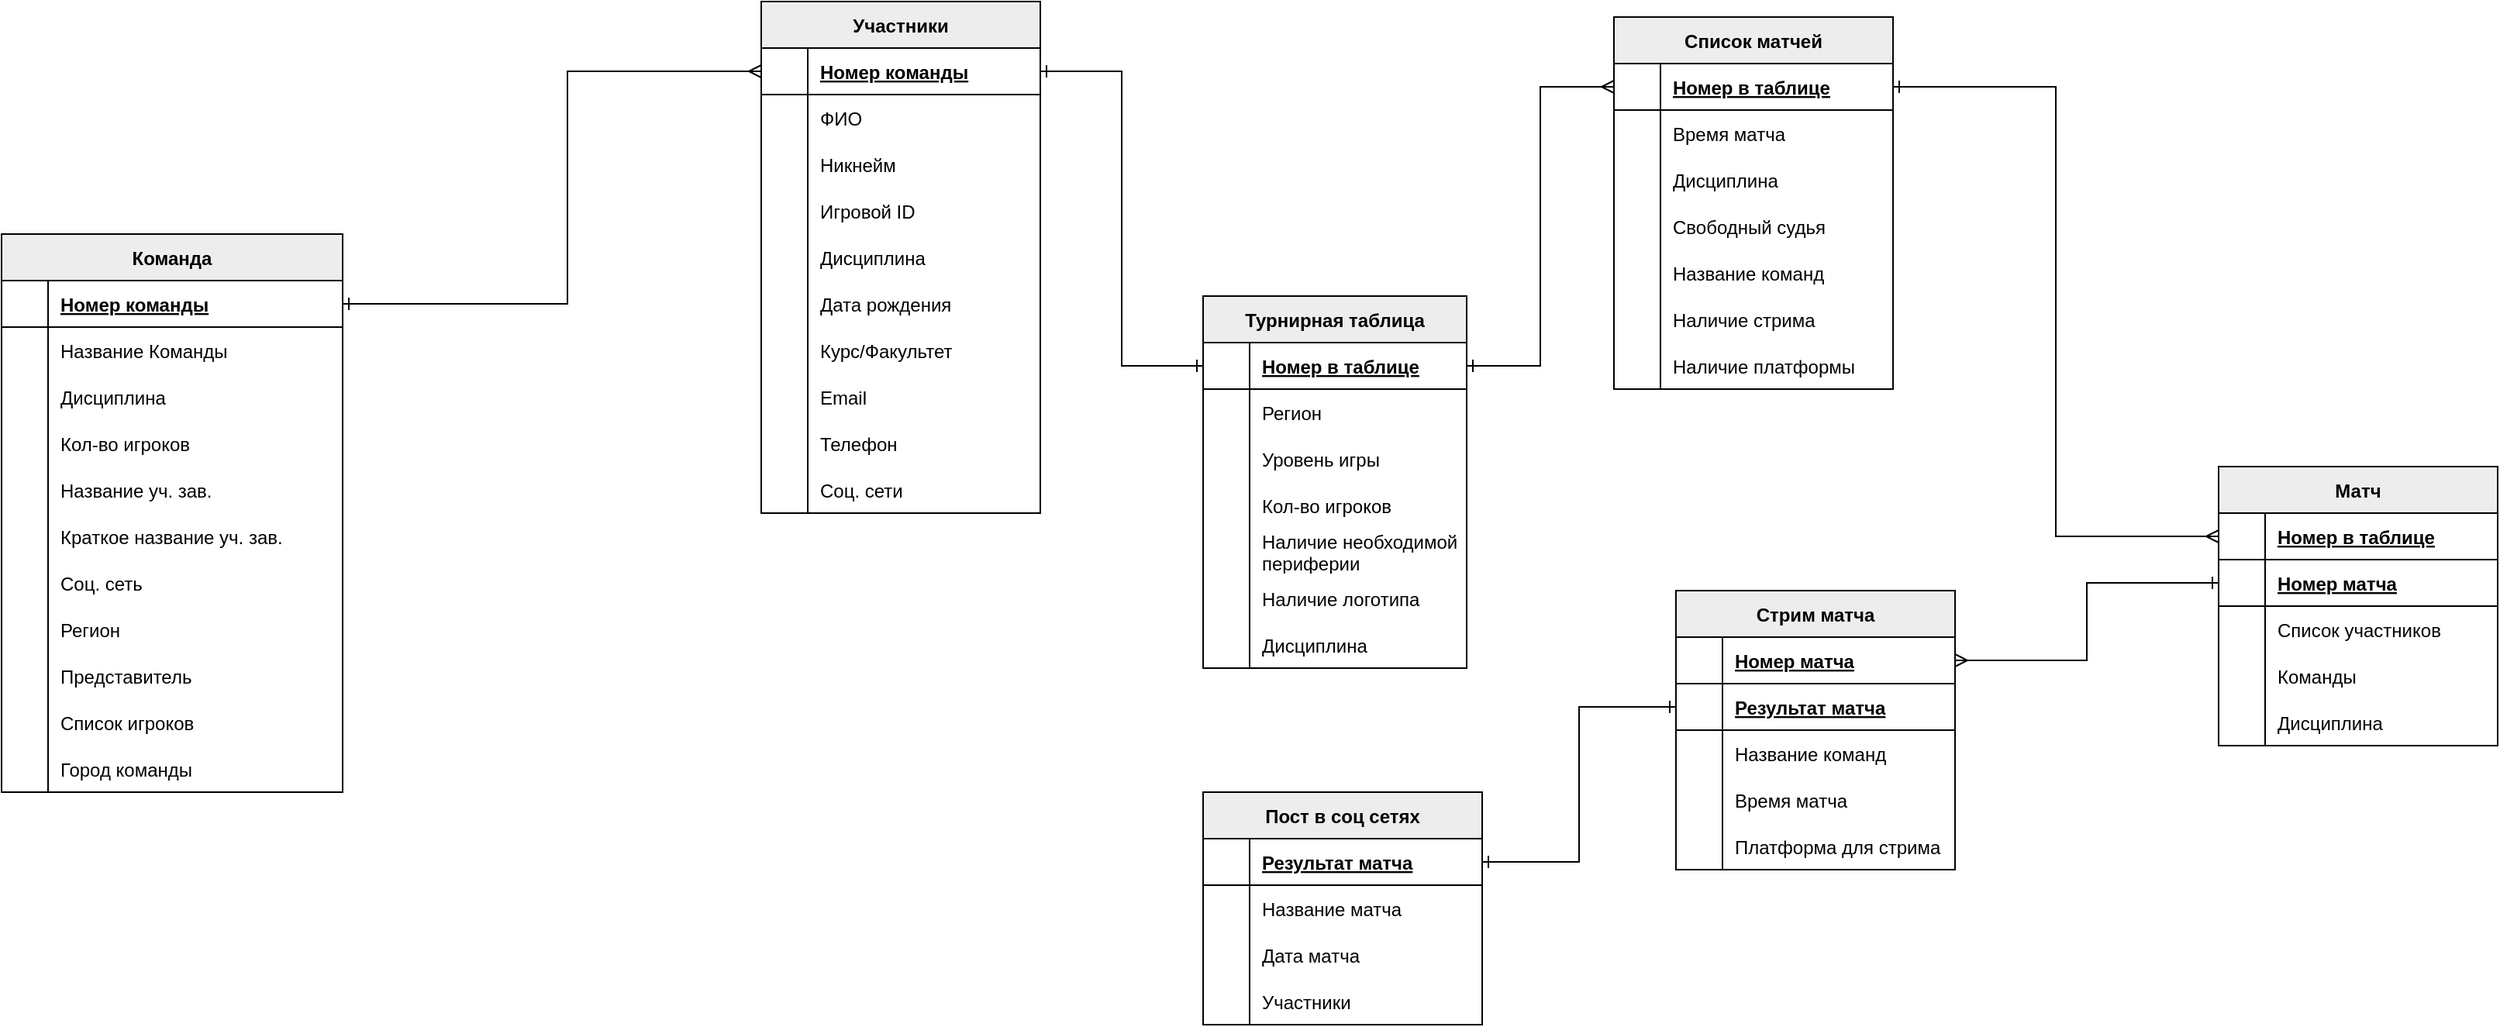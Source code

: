 <mxfile version="20.7.4" type="device"><diagram id="f075H_gRZnlntmpn7L67" name="Страница 1"><mxGraphModel dx="326" dy="1084" grid="1" gridSize="10" guides="1" tooltips="1" connect="1" arrows="1" fold="1" page="1" pageScale="1" pageWidth="827" pageHeight="1169" math="0" shadow="0"><root><mxCell id="0"/><mxCell id="1" parent="0"/><mxCell id="wCWzoz1WUleNwUO3CIzI-14" value="Участники" style="shape=table;startSize=30;container=1;collapsible=1;childLayout=tableLayout;fixedRows=1;rowLines=0;fontStyle=1;align=center;resizeLast=1;strokeColor=default;fillColor=#EDEDED;" parent="1" vertex="1"><mxGeometry x="2440" y="1130" width="180" height="330" as="geometry"/></mxCell><mxCell id="wCWzoz1WUleNwUO3CIzI-15" value="" style="shape=tableRow;horizontal=0;startSize=0;swimlaneHead=0;swimlaneBody=0;fillColor=none;collapsible=0;dropTarget=0;points=[[0,0.5],[1,0.5]];portConstraint=eastwest;top=0;left=0;right=0;bottom=1;strokeColor=default;" parent="wCWzoz1WUleNwUO3CIzI-14" vertex="1"><mxGeometry y="30" width="180" height="30" as="geometry"/></mxCell><mxCell id="wCWzoz1WUleNwUO3CIzI-16" value="" style="shape=partialRectangle;connectable=0;fillColor=none;top=0;left=0;bottom=0;right=0;fontStyle=1;overflow=hidden;strokeColor=default;" parent="wCWzoz1WUleNwUO3CIzI-15" vertex="1"><mxGeometry width="30" height="30" as="geometry"><mxRectangle width="30" height="30" as="alternateBounds"/></mxGeometry></mxCell><mxCell id="wCWzoz1WUleNwUO3CIzI-17" value="Номер команды" style="shape=partialRectangle;connectable=0;fillColor=none;top=0;left=0;bottom=0;right=0;align=left;spacingLeft=6;fontStyle=5;overflow=hidden;strokeColor=default;" parent="wCWzoz1WUleNwUO3CIzI-15" vertex="1"><mxGeometry x="30" width="150" height="30" as="geometry"><mxRectangle width="150" height="30" as="alternateBounds"/></mxGeometry></mxCell><mxCell id="wCWzoz1WUleNwUO3CIzI-18" value="" style="shape=tableRow;horizontal=0;startSize=0;swimlaneHead=0;swimlaneBody=0;fillColor=none;collapsible=0;dropTarget=0;points=[[0,0.5],[1,0.5]];portConstraint=eastwest;top=0;left=0;right=0;bottom=0;strokeColor=default;" parent="wCWzoz1WUleNwUO3CIzI-14" vertex="1"><mxGeometry y="60" width="180" height="30" as="geometry"/></mxCell><mxCell id="wCWzoz1WUleNwUO3CIzI-19" value="" style="shape=partialRectangle;connectable=0;fillColor=none;top=0;left=0;bottom=0;right=0;editable=1;overflow=hidden;strokeColor=default;" parent="wCWzoz1WUleNwUO3CIzI-18" vertex="1"><mxGeometry width="30" height="30" as="geometry"><mxRectangle width="30" height="30" as="alternateBounds"/></mxGeometry></mxCell><mxCell id="wCWzoz1WUleNwUO3CIzI-20" value="ФИО" style="shape=partialRectangle;connectable=0;fillColor=none;top=0;left=0;bottom=0;right=0;align=left;spacingLeft=6;overflow=hidden;strokeColor=default;" parent="wCWzoz1WUleNwUO3CIzI-18" vertex="1"><mxGeometry x="30" width="150" height="30" as="geometry"><mxRectangle width="150" height="30" as="alternateBounds"/></mxGeometry></mxCell><mxCell id="wCWzoz1WUleNwUO3CIzI-24" value="" style="shape=tableRow;horizontal=0;startSize=0;swimlaneHead=0;swimlaneBody=0;fillColor=none;collapsible=0;dropTarget=0;points=[[0,0.5],[1,0.5]];portConstraint=eastwest;top=0;left=0;right=0;bottom=0;strokeColor=default;" parent="wCWzoz1WUleNwUO3CIzI-14" vertex="1"><mxGeometry y="90" width="180" height="30" as="geometry"/></mxCell><mxCell id="wCWzoz1WUleNwUO3CIzI-25" value="" style="shape=partialRectangle;connectable=0;fillColor=none;top=0;left=0;bottom=0;right=0;editable=1;overflow=hidden;strokeColor=default;" parent="wCWzoz1WUleNwUO3CIzI-24" vertex="1"><mxGeometry width="30" height="30" as="geometry"><mxRectangle width="30" height="30" as="alternateBounds"/></mxGeometry></mxCell><mxCell id="wCWzoz1WUleNwUO3CIzI-26" value="Никнейм" style="shape=partialRectangle;connectable=0;fillColor=none;top=0;left=0;bottom=0;right=0;align=left;spacingLeft=6;overflow=hidden;strokeColor=default;" parent="wCWzoz1WUleNwUO3CIzI-24" vertex="1"><mxGeometry x="30" width="150" height="30" as="geometry"><mxRectangle width="150" height="30" as="alternateBounds"/></mxGeometry></mxCell><mxCell id="wCWzoz1WUleNwUO3CIzI-30" value="" style="shape=tableRow;horizontal=0;startSize=0;swimlaneHead=0;swimlaneBody=0;fillColor=none;collapsible=0;dropTarget=0;points=[[0,0.5],[1,0.5]];portConstraint=eastwest;top=0;left=0;right=0;bottom=0;strokeColor=default;" parent="wCWzoz1WUleNwUO3CIzI-14" vertex="1"><mxGeometry y="120" width="180" height="30" as="geometry"/></mxCell><mxCell id="wCWzoz1WUleNwUO3CIzI-31" value="" style="shape=partialRectangle;connectable=0;fillColor=none;top=0;left=0;bottom=0;right=0;editable=1;overflow=hidden;strokeColor=default;" parent="wCWzoz1WUleNwUO3CIzI-30" vertex="1"><mxGeometry width="30" height="30" as="geometry"><mxRectangle width="30" height="30" as="alternateBounds"/></mxGeometry></mxCell><mxCell id="wCWzoz1WUleNwUO3CIzI-32" value="Игровой ID" style="shape=partialRectangle;connectable=0;fillColor=none;top=0;left=0;bottom=0;right=0;align=left;spacingLeft=6;overflow=hidden;strokeColor=default;" parent="wCWzoz1WUleNwUO3CIzI-30" vertex="1"><mxGeometry x="30" width="150" height="30" as="geometry"><mxRectangle width="150" height="30" as="alternateBounds"/></mxGeometry></mxCell><mxCell id="wCWzoz1WUleNwUO3CIzI-21" value="" style="shape=tableRow;horizontal=0;startSize=0;swimlaneHead=0;swimlaneBody=0;fillColor=none;collapsible=0;dropTarget=0;points=[[0,0.5],[1,0.5]];portConstraint=eastwest;top=0;left=0;right=0;bottom=0;strokeColor=default;" parent="wCWzoz1WUleNwUO3CIzI-14" vertex="1"><mxGeometry y="150" width="180" height="30" as="geometry"/></mxCell><mxCell id="wCWzoz1WUleNwUO3CIzI-22" value="" style="shape=partialRectangle;connectable=0;fillColor=none;top=0;left=0;bottom=0;right=0;editable=1;overflow=hidden;strokeColor=default;" parent="wCWzoz1WUleNwUO3CIzI-21" vertex="1"><mxGeometry width="30" height="30" as="geometry"><mxRectangle width="30" height="30" as="alternateBounds"/></mxGeometry></mxCell><mxCell id="wCWzoz1WUleNwUO3CIzI-23" value="Дисциплина" style="shape=partialRectangle;connectable=0;fillColor=none;top=0;left=0;bottom=0;right=0;align=left;spacingLeft=6;overflow=hidden;strokeColor=default;" parent="wCWzoz1WUleNwUO3CIzI-21" vertex="1"><mxGeometry x="30" width="150" height="30" as="geometry"><mxRectangle width="150" height="30" as="alternateBounds"/></mxGeometry></mxCell><mxCell id="wCWzoz1WUleNwUO3CIzI-284" value="" style="shape=tableRow;horizontal=0;startSize=0;swimlaneHead=0;swimlaneBody=0;fillColor=none;collapsible=0;dropTarget=0;points=[[0,0.5],[1,0.5]];portConstraint=eastwest;top=0;left=0;right=0;bottom=0;strokeColor=default;" parent="wCWzoz1WUleNwUO3CIzI-14" vertex="1"><mxGeometry y="180" width="180" height="30" as="geometry"/></mxCell><mxCell id="wCWzoz1WUleNwUO3CIzI-285" value="" style="shape=partialRectangle;connectable=0;fillColor=none;top=0;left=0;bottom=0;right=0;editable=1;overflow=hidden;strokeColor=default;" parent="wCWzoz1WUleNwUO3CIzI-284" vertex="1"><mxGeometry width="30" height="30" as="geometry"><mxRectangle width="30" height="30" as="alternateBounds"/></mxGeometry></mxCell><mxCell id="wCWzoz1WUleNwUO3CIzI-286" value="Дата рождения" style="shape=partialRectangle;connectable=0;fillColor=none;top=0;left=0;bottom=0;right=0;align=left;spacingLeft=6;overflow=hidden;strokeColor=default;" parent="wCWzoz1WUleNwUO3CIzI-284" vertex="1"><mxGeometry x="30" width="150" height="30" as="geometry"><mxRectangle width="150" height="30" as="alternateBounds"/></mxGeometry></mxCell><mxCell id="wCWzoz1WUleNwUO3CIzI-287" value="" style="shape=tableRow;horizontal=0;startSize=0;swimlaneHead=0;swimlaneBody=0;fillColor=none;collapsible=0;dropTarget=0;points=[[0,0.5],[1,0.5]];portConstraint=eastwest;top=0;left=0;right=0;bottom=0;strokeColor=default;" parent="wCWzoz1WUleNwUO3CIzI-14" vertex="1"><mxGeometry y="210" width="180" height="30" as="geometry"/></mxCell><mxCell id="wCWzoz1WUleNwUO3CIzI-288" value="" style="shape=partialRectangle;connectable=0;fillColor=none;top=0;left=0;bottom=0;right=0;editable=1;overflow=hidden;strokeColor=default;" parent="wCWzoz1WUleNwUO3CIzI-287" vertex="1"><mxGeometry width="30" height="30" as="geometry"><mxRectangle width="30" height="30" as="alternateBounds"/></mxGeometry></mxCell><mxCell id="wCWzoz1WUleNwUO3CIzI-289" value="Курс/Факультет" style="shape=partialRectangle;connectable=0;fillColor=none;top=0;left=0;bottom=0;right=0;align=left;spacingLeft=6;overflow=hidden;strokeColor=default;" parent="wCWzoz1WUleNwUO3CIzI-287" vertex="1"><mxGeometry x="30" width="150" height="30" as="geometry"><mxRectangle width="150" height="30" as="alternateBounds"/></mxGeometry></mxCell><mxCell id="wCWzoz1WUleNwUO3CIzI-290" value="" style="shape=tableRow;horizontal=0;startSize=0;swimlaneHead=0;swimlaneBody=0;fillColor=none;collapsible=0;dropTarget=0;points=[[0,0.5],[1,0.5]];portConstraint=eastwest;top=0;left=0;right=0;bottom=0;strokeColor=default;" parent="wCWzoz1WUleNwUO3CIzI-14" vertex="1"><mxGeometry y="240" width="180" height="30" as="geometry"/></mxCell><mxCell id="wCWzoz1WUleNwUO3CIzI-291" value="" style="shape=partialRectangle;connectable=0;fillColor=none;top=0;left=0;bottom=0;right=0;editable=1;overflow=hidden;strokeColor=default;" parent="wCWzoz1WUleNwUO3CIzI-290" vertex="1"><mxGeometry width="30" height="30" as="geometry"><mxRectangle width="30" height="30" as="alternateBounds"/></mxGeometry></mxCell><mxCell id="wCWzoz1WUleNwUO3CIzI-292" value="Email" style="shape=partialRectangle;connectable=0;fillColor=none;top=0;left=0;bottom=0;right=0;align=left;spacingLeft=6;overflow=hidden;strokeColor=default;" parent="wCWzoz1WUleNwUO3CIzI-290" vertex="1"><mxGeometry x="30" width="150" height="30" as="geometry"><mxRectangle width="150" height="30" as="alternateBounds"/></mxGeometry></mxCell><mxCell id="wCWzoz1WUleNwUO3CIzI-296" value="" style="shape=tableRow;horizontal=0;startSize=0;swimlaneHead=0;swimlaneBody=0;fillColor=none;collapsible=0;dropTarget=0;points=[[0,0.5],[1,0.5]];portConstraint=eastwest;top=0;left=0;right=0;bottom=0;strokeColor=default;" parent="wCWzoz1WUleNwUO3CIzI-14" vertex="1"><mxGeometry y="270" width="180" height="30" as="geometry"/></mxCell><mxCell id="wCWzoz1WUleNwUO3CIzI-297" value="" style="shape=partialRectangle;connectable=0;fillColor=none;top=0;left=0;bottom=0;right=0;editable=1;overflow=hidden;strokeColor=default;" parent="wCWzoz1WUleNwUO3CIzI-296" vertex="1"><mxGeometry width="30" height="30" as="geometry"><mxRectangle width="30" height="30" as="alternateBounds"/></mxGeometry></mxCell><mxCell id="wCWzoz1WUleNwUO3CIzI-298" value="Телефон" style="shape=partialRectangle;connectable=0;fillColor=none;top=0;left=0;bottom=0;right=0;align=left;spacingLeft=6;overflow=hidden;strokeColor=default;" parent="wCWzoz1WUleNwUO3CIzI-296" vertex="1"><mxGeometry x="30" width="150" height="30" as="geometry"><mxRectangle width="150" height="30" as="alternateBounds"/></mxGeometry></mxCell><mxCell id="wCWzoz1WUleNwUO3CIzI-299" value="" style="shape=tableRow;horizontal=0;startSize=0;swimlaneHead=0;swimlaneBody=0;fillColor=none;collapsible=0;dropTarget=0;points=[[0,0.5],[1,0.5]];portConstraint=eastwest;top=0;left=0;right=0;bottom=0;strokeColor=default;" parent="wCWzoz1WUleNwUO3CIzI-14" vertex="1"><mxGeometry y="300" width="180" height="30" as="geometry"/></mxCell><mxCell id="wCWzoz1WUleNwUO3CIzI-300" value="" style="shape=partialRectangle;connectable=0;fillColor=none;top=0;left=0;bottom=0;right=0;editable=1;overflow=hidden;strokeColor=default;" parent="wCWzoz1WUleNwUO3CIzI-299" vertex="1"><mxGeometry width="30" height="30" as="geometry"><mxRectangle width="30" height="30" as="alternateBounds"/></mxGeometry></mxCell><mxCell id="wCWzoz1WUleNwUO3CIzI-301" value="Соц. сети" style="shape=partialRectangle;connectable=0;fillColor=none;top=0;left=0;bottom=0;right=0;align=left;spacingLeft=6;overflow=hidden;strokeColor=default;" parent="wCWzoz1WUleNwUO3CIzI-299" vertex="1"><mxGeometry x="30" width="150" height="30" as="geometry"><mxRectangle width="150" height="30" as="alternateBounds"/></mxGeometry></mxCell><mxCell id="wCWzoz1WUleNwUO3CIzI-39" value="Список матчей" style="shape=table;startSize=30;container=1;collapsible=1;childLayout=tableLayout;fixedRows=1;rowLines=0;fontStyle=1;align=center;resizeLast=1;strokeColor=default;fillColor=#EDEDED;" parent="1" vertex="1"><mxGeometry x="2990" y="1140" width="180" height="240" as="geometry"/></mxCell><mxCell id="wCWzoz1WUleNwUO3CIzI-40" value="" style="shape=tableRow;horizontal=0;startSize=0;swimlaneHead=0;swimlaneBody=0;fillColor=none;collapsible=0;dropTarget=0;points=[[0,0.5],[1,0.5]];portConstraint=eastwest;top=0;left=0;right=0;bottom=1;strokeColor=default;" parent="wCWzoz1WUleNwUO3CIzI-39" vertex="1"><mxGeometry y="30" width="180" height="30" as="geometry"/></mxCell><mxCell id="wCWzoz1WUleNwUO3CIzI-41" value="" style="shape=partialRectangle;connectable=0;fillColor=none;top=0;left=0;bottom=0;right=0;fontStyle=1;overflow=hidden;strokeColor=default;" parent="wCWzoz1WUleNwUO3CIzI-40" vertex="1"><mxGeometry width="30" height="30" as="geometry"><mxRectangle width="30" height="30" as="alternateBounds"/></mxGeometry></mxCell><mxCell id="wCWzoz1WUleNwUO3CIzI-42" value="Номер в таблице" style="shape=partialRectangle;connectable=0;fillColor=none;top=0;left=0;bottom=0;right=0;align=left;spacingLeft=6;fontStyle=5;overflow=hidden;strokeColor=default;" parent="wCWzoz1WUleNwUO3CIzI-40" vertex="1"><mxGeometry x="30" width="150" height="30" as="geometry"><mxRectangle width="150" height="30" as="alternateBounds"/></mxGeometry></mxCell><mxCell id="wCWzoz1WUleNwUO3CIzI-43" style="shape=tableRow;horizontal=0;startSize=0;swimlaneHead=0;swimlaneBody=0;fillColor=none;collapsible=0;dropTarget=0;points=[[0,0.5],[1,0.5]];portConstraint=eastwest;top=0;left=0;right=0;bottom=0;strokeColor=default;" parent="wCWzoz1WUleNwUO3CIzI-39" vertex="1"><mxGeometry y="60" width="180" height="30" as="geometry"/></mxCell><mxCell id="wCWzoz1WUleNwUO3CIzI-44" style="shape=partialRectangle;connectable=0;fillColor=none;top=0;left=0;bottom=0;right=0;editable=1;overflow=hidden;strokeColor=default;" parent="wCWzoz1WUleNwUO3CIzI-43" vertex="1"><mxGeometry width="30" height="30" as="geometry"><mxRectangle width="30" height="30" as="alternateBounds"/></mxGeometry></mxCell><mxCell id="wCWzoz1WUleNwUO3CIzI-45" value="Время матча" style="shape=partialRectangle;connectable=0;fillColor=none;top=0;left=0;bottom=0;right=0;align=left;spacingLeft=6;overflow=hidden;strokeColor=default;" parent="wCWzoz1WUleNwUO3CIzI-43" vertex="1"><mxGeometry x="30" width="150" height="30" as="geometry"><mxRectangle width="150" height="30" as="alternateBounds"/></mxGeometry></mxCell><mxCell id="wCWzoz1WUleNwUO3CIzI-46" value="" style="shape=tableRow;horizontal=0;startSize=0;swimlaneHead=0;swimlaneBody=0;fillColor=none;collapsible=0;dropTarget=0;points=[[0,0.5],[1,0.5]];portConstraint=eastwest;top=0;left=0;right=0;bottom=0;strokeColor=default;" parent="wCWzoz1WUleNwUO3CIzI-39" vertex="1"><mxGeometry y="90" width="180" height="30" as="geometry"/></mxCell><mxCell id="wCWzoz1WUleNwUO3CIzI-47" value="" style="shape=partialRectangle;connectable=0;fillColor=none;top=0;left=0;bottom=0;right=0;editable=1;overflow=hidden;strokeColor=default;" parent="wCWzoz1WUleNwUO3CIzI-46" vertex="1"><mxGeometry width="30" height="30" as="geometry"><mxRectangle width="30" height="30" as="alternateBounds"/></mxGeometry></mxCell><mxCell id="wCWzoz1WUleNwUO3CIzI-48" value="Дисциплина" style="shape=partialRectangle;connectable=0;fillColor=none;top=0;left=0;bottom=0;right=0;align=left;spacingLeft=6;overflow=hidden;strokeColor=default;" parent="wCWzoz1WUleNwUO3CIzI-46" vertex="1"><mxGeometry x="30" width="150" height="30" as="geometry"><mxRectangle width="150" height="30" as="alternateBounds"/></mxGeometry></mxCell><mxCell id="wCWzoz1WUleNwUO3CIzI-49" value="" style="shape=tableRow;horizontal=0;startSize=0;swimlaneHead=0;swimlaneBody=0;fillColor=none;collapsible=0;dropTarget=0;points=[[0,0.5],[1,0.5]];portConstraint=eastwest;top=0;left=0;right=0;bottom=0;strokeColor=default;" parent="wCWzoz1WUleNwUO3CIzI-39" vertex="1"><mxGeometry y="120" width="180" height="30" as="geometry"/></mxCell><mxCell id="wCWzoz1WUleNwUO3CIzI-50" value="" style="shape=partialRectangle;connectable=0;fillColor=none;top=0;left=0;bottom=0;right=0;editable=1;overflow=hidden;strokeColor=default;" parent="wCWzoz1WUleNwUO3CIzI-49" vertex="1"><mxGeometry width="30" height="30" as="geometry"><mxRectangle width="30" height="30" as="alternateBounds"/></mxGeometry></mxCell><mxCell id="wCWzoz1WUleNwUO3CIzI-51" value="Свободный судья" style="shape=partialRectangle;connectable=0;fillColor=none;top=0;left=0;bottom=0;right=0;align=left;spacingLeft=6;overflow=hidden;strokeColor=default;" parent="wCWzoz1WUleNwUO3CIzI-49" vertex="1"><mxGeometry x="30" width="150" height="30" as="geometry"><mxRectangle width="150" height="30" as="alternateBounds"/></mxGeometry></mxCell><mxCell id="wCWzoz1WUleNwUO3CIzI-52" value="" style="shape=tableRow;horizontal=0;startSize=0;swimlaneHead=0;swimlaneBody=0;fillColor=none;collapsible=0;dropTarget=0;points=[[0,0.5],[1,0.5]];portConstraint=eastwest;top=0;left=0;right=0;bottom=0;strokeColor=default;" parent="wCWzoz1WUleNwUO3CIzI-39" vertex="1"><mxGeometry y="150" width="180" height="30" as="geometry"/></mxCell><mxCell id="wCWzoz1WUleNwUO3CIzI-53" value="" style="shape=partialRectangle;connectable=0;fillColor=none;top=0;left=0;bottom=0;right=0;editable=1;overflow=hidden;strokeColor=default;" parent="wCWzoz1WUleNwUO3CIzI-52" vertex="1"><mxGeometry width="30" height="30" as="geometry"><mxRectangle width="30" height="30" as="alternateBounds"/></mxGeometry></mxCell><mxCell id="wCWzoz1WUleNwUO3CIzI-54" value="Название команд" style="shape=partialRectangle;connectable=0;fillColor=none;top=0;left=0;bottom=0;right=0;align=left;spacingLeft=6;overflow=hidden;strokeColor=default;" parent="wCWzoz1WUleNwUO3CIzI-52" vertex="1"><mxGeometry x="30" width="150" height="30" as="geometry"><mxRectangle width="150" height="30" as="alternateBounds"/></mxGeometry></mxCell><mxCell id="wCWzoz1WUleNwUO3CIzI-55" value="" style="shape=tableRow;horizontal=0;startSize=0;swimlaneHead=0;swimlaneBody=0;fillColor=none;collapsible=0;dropTarget=0;points=[[0,0.5],[1,0.5]];portConstraint=eastwest;top=0;left=0;right=0;bottom=0;strokeColor=default;" parent="wCWzoz1WUleNwUO3CIzI-39" vertex="1"><mxGeometry y="180" width="180" height="30" as="geometry"/></mxCell><mxCell id="wCWzoz1WUleNwUO3CIzI-56" value="" style="shape=partialRectangle;connectable=0;fillColor=none;top=0;left=0;bottom=0;right=0;editable=1;overflow=hidden;strokeColor=default;" parent="wCWzoz1WUleNwUO3CIzI-55" vertex="1"><mxGeometry width="30" height="30" as="geometry"><mxRectangle width="30" height="30" as="alternateBounds"/></mxGeometry></mxCell><mxCell id="wCWzoz1WUleNwUO3CIzI-57" value="Наличие стрима" style="shape=partialRectangle;connectable=0;fillColor=none;top=0;left=0;bottom=0;right=0;align=left;spacingLeft=6;overflow=hidden;strokeColor=default;" parent="wCWzoz1WUleNwUO3CIzI-55" vertex="1"><mxGeometry x="30" width="150" height="30" as="geometry"><mxRectangle width="150" height="30" as="alternateBounds"/></mxGeometry></mxCell><mxCell id="wCWzoz1WUleNwUO3CIzI-58" value="" style="shape=tableRow;horizontal=0;startSize=0;swimlaneHead=0;swimlaneBody=0;fillColor=none;collapsible=0;dropTarget=0;points=[[0,0.5],[1,0.5]];portConstraint=eastwest;top=0;left=0;right=0;bottom=0;strokeColor=default;" parent="wCWzoz1WUleNwUO3CIzI-39" vertex="1"><mxGeometry y="210" width="180" height="30" as="geometry"/></mxCell><mxCell id="wCWzoz1WUleNwUO3CIzI-59" value="" style="shape=partialRectangle;connectable=0;fillColor=none;top=0;left=0;bottom=0;right=0;editable=1;overflow=hidden;strokeColor=default;" parent="wCWzoz1WUleNwUO3CIzI-58" vertex="1"><mxGeometry width="30" height="30" as="geometry"><mxRectangle width="30" height="30" as="alternateBounds"/></mxGeometry></mxCell><mxCell id="wCWzoz1WUleNwUO3CIzI-60" value="Наличие платформы" style="shape=partialRectangle;connectable=0;fillColor=none;top=0;left=0;bottom=0;right=0;align=left;spacingLeft=6;overflow=hidden;strokeColor=default;" parent="wCWzoz1WUleNwUO3CIzI-58" vertex="1"><mxGeometry x="30" width="150" height="30" as="geometry"><mxRectangle width="150" height="30" as="alternateBounds"/></mxGeometry></mxCell><mxCell id="wCWzoz1WUleNwUO3CIzI-61" value="Пост в соц сетях" style="shape=table;startSize=30;container=1;collapsible=1;childLayout=tableLayout;fixedRows=1;rowLines=0;fontStyle=1;align=center;resizeLast=1;strokeColor=default;fillColor=#EDEDED;" parent="1" vertex="1"><mxGeometry x="2725" y="1640" width="180" height="150" as="geometry"/></mxCell><mxCell id="wCWzoz1WUleNwUO3CIzI-62" value="" style="shape=tableRow;horizontal=0;startSize=0;swimlaneHead=0;swimlaneBody=0;fillColor=none;collapsible=0;dropTarget=0;points=[[0,0.5],[1,0.5]];portConstraint=eastwest;top=0;left=0;right=0;bottom=1;strokeColor=default;" parent="wCWzoz1WUleNwUO3CIzI-61" vertex="1"><mxGeometry y="30" width="180" height="30" as="geometry"/></mxCell><mxCell id="wCWzoz1WUleNwUO3CIzI-63" value="" style="shape=partialRectangle;connectable=0;fillColor=none;top=0;left=0;bottom=0;right=0;fontStyle=1;overflow=hidden;strokeColor=default;" parent="wCWzoz1WUleNwUO3CIzI-62" vertex="1"><mxGeometry width="30" height="30" as="geometry"><mxRectangle width="30" height="30" as="alternateBounds"/></mxGeometry></mxCell><mxCell id="wCWzoz1WUleNwUO3CIzI-64" value="Результат матча" style="shape=partialRectangle;connectable=0;fillColor=none;top=0;left=0;bottom=0;right=0;align=left;spacingLeft=6;fontStyle=5;overflow=hidden;strokeColor=default;" parent="wCWzoz1WUleNwUO3CIzI-62" vertex="1"><mxGeometry x="30" width="150" height="30" as="geometry"><mxRectangle width="150" height="30" as="alternateBounds"/></mxGeometry></mxCell><mxCell id="wCWzoz1WUleNwUO3CIzI-65" value="" style="shape=tableRow;horizontal=0;startSize=0;swimlaneHead=0;swimlaneBody=0;fillColor=none;collapsible=0;dropTarget=0;points=[[0,0.5],[1,0.5]];portConstraint=eastwest;top=0;left=0;right=0;bottom=0;strokeColor=default;" parent="wCWzoz1WUleNwUO3CIzI-61" vertex="1"><mxGeometry y="60" width="180" height="30" as="geometry"/></mxCell><mxCell id="wCWzoz1WUleNwUO3CIzI-66" value="" style="shape=partialRectangle;connectable=0;fillColor=none;top=0;left=0;bottom=0;right=0;editable=1;overflow=hidden;strokeColor=default;" parent="wCWzoz1WUleNwUO3CIzI-65" vertex="1"><mxGeometry width="30" height="30" as="geometry"><mxRectangle width="30" height="30" as="alternateBounds"/></mxGeometry></mxCell><mxCell id="wCWzoz1WUleNwUO3CIzI-67" value="Название матча" style="shape=partialRectangle;connectable=0;fillColor=none;top=0;left=0;bottom=0;right=0;align=left;spacingLeft=6;overflow=hidden;strokeColor=default;" parent="wCWzoz1WUleNwUO3CIzI-65" vertex="1"><mxGeometry x="30" width="150" height="30" as="geometry"><mxRectangle width="150" height="30" as="alternateBounds"/></mxGeometry></mxCell><mxCell id="wCWzoz1WUleNwUO3CIzI-68" value="" style="shape=tableRow;horizontal=0;startSize=0;swimlaneHead=0;swimlaneBody=0;fillColor=none;collapsible=0;dropTarget=0;points=[[0,0.5],[1,0.5]];portConstraint=eastwest;top=0;left=0;right=0;bottom=0;strokeColor=default;" parent="wCWzoz1WUleNwUO3CIzI-61" vertex="1"><mxGeometry y="90" width="180" height="30" as="geometry"/></mxCell><mxCell id="wCWzoz1WUleNwUO3CIzI-69" value="" style="shape=partialRectangle;connectable=0;fillColor=none;top=0;left=0;bottom=0;right=0;editable=1;overflow=hidden;strokeColor=default;" parent="wCWzoz1WUleNwUO3CIzI-68" vertex="1"><mxGeometry width="30" height="30" as="geometry"><mxRectangle width="30" height="30" as="alternateBounds"/></mxGeometry></mxCell><mxCell id="wCWzoz1WUleNwUO3CIzI-70" value="Дата матча" style="shape=partialRectangle;connectable=0;fillColor=none;top=0;left=0;bottom=0;right=0;align=left;spacingLeft=6;overflow=hidden;strokeColor=default;" parent="wCWzoz1WUleNwUO3CIzI-68" vertex="1"><mxGeometry x="30" width="150" height="30" as="geometry"><mxRectangle width="150" height="30" as="alternateBounds"/></mxGeometry></mxCell><mxCell id="wCWzoz1WUleNwUO3CIzI-71" value="" style="shape=tableRow;horizontal=0;startSize=0;swimlaneHead=0;swimlaneBody=0;fillColor=none;collapsible=0;dropTarget=0;points=[[0,0.5],[1,0.5]];portConstraint=eastwest;top=0;left=0;right=0;bottom=0;strokeColor=default;" parent="wCWzoz1WUleNwUO3CIzI-61" vertex="1"><mxGeometry y="120" width="180" height="30" as="geometry"/></mxCell><mxCell id="wCWzoz1WUleNwUO3CIzI-72" value="" style="shape=partialRectangle;connectable=0;fillColor=none;top=0;left=0;bottom=0;right=0;editable=1;overflow=hidden;strokeColor=default;" parent="wCWzoz1WUleNwUO3CIzI-71" vertex="1"><mxGeometry width="30" height="30" as="geometry"><mxRectangle width="30" height="30" as="alternateBounds"/></mxGeometry></mxCell><mxCell id="wCWzoz1WUleNwUO3CIzI-73" value="Участники" style="shape=partialRectangle;connectable=0;fillColor=none;top=0;left=0;bottom=0;right=0;align=left;spacingLeft=6;overflow=hidden;strokeColor=default;" parent="wCWzoz1WUleNwUO3CIzI-71" vertex="1"><mxGeometry x="30" width="150" height="30" as="geometry"><mxRectangle width="150" height="30" as="alternateBounds"/></mxGeometry></mxCell><mxCell id="wCWzoz1WUleNwUO3CIzI-74" value="Турнирная таблица" style="shape=table;startSize=30;container=1;collapsible=1;childLayout=tableLayout;fixedRows=1;rowLines=0;fontStyle=1;align=center;resizeLast=1;strokeColor=default;fillColor=#EDEDED;" parent="1" vertex="1"><mxGeometry x="2725" y="1320" width="170" height="240" as="geometry"/></mxCell><mxCell id="wCWzoz1WUleNwUO3CIzI-75" value="" style="shape=tableRow;horizontal=0;startSize=0;swimlaneHead=0;swimlaneBody=0;fillColor=none;collapsible=0;dropTarget=0;points=[[0,0.5],[1,0.5]];portConstraint=eastwest;top=0;left=0;right=0;bottom=1;strokeColor=default;" parent="wCWzoz1WUleNwUO3CIzI-74" vertex="1"><mxGeometry y="30" width="170" height="30" as="geometry"/></mxCell><mxCell id="wCWzoz1WUleNwUO3CIzI-76" value="" style="shape=partialRectangle;connectable=0;fillColor=none;top=0;left=0;bottom=0;right=0;fontStyle=1;overflow=hidden;strokeColor=default;" parent="wCWzoz1WUleNwUO3CIzI-75" vertex="1"><mxGeometry width="30" height="30" as="geometry"><mxRectangle width="30" height="30" as="alternateBounds"/></mxGeometry></mxCell><mxCell id="wCWzoz1WUleNwUO3CIzI-77" value="Номер в таблице" style="shape=partialRectangle;connectable=0;fillColor=none;top=0;left=0;bottom=0;right=0;align=left;spacingLeft=6;fontStyle=5;overflow=hidden;strokeColor=default;" parent="wCWzoz1WUleNwUO3CIzI-75" vertex="1"><mxGeometry x="30" width="140" height="30" as="geometry"><mxRectangle width="140" height="30" as="alternateBounds"/></mxGeometry></mxCell><mxCell id="wCWzoz1WUleNwUO3CIzI-78" style="shape=tableRow;horizontal=0;startSize=0;swimlaneHead=0;swimlaneBody=0;fillColor=none;collapsible=0;dropTarget=0;points=[[0,0.5],[1,0.5]];portConstraint=eastwest;top=0;left=0;right=0;bottom=0;strokeColor=default;" parent="wCWzoz1WUleNwUO3CIzI-74" vertex="1"><mxGeometry y="60" width="170" height="30" as="geometry"/></mxCell><mxCell id="wCWzoz1WUleNwUO3CIzI-79" style="shape=partialRectangle;connectable=0;fillColor=none;top=0;left=0;bottom=0;right=0;editable=1;overflow=hidden;strokeColor=default;" parent="wCWzoz1WUleNwUO3CIzI-78" vertex="1"><mxGeometry width="30" height="30" as="geometry"><mxRectangle width="30" height="30" as="alternateBounds"/></mxGeometry></mxCell><mxCell id="wCWzoz1WUleNwUO3CIzI-80" value="Регион" style="shape=partialRectangle;connectable=0;fillColor=none;top=0;left=0;bottom=0;right=0;align=left;spacingLeft=6;overflow=hidden;strokeColor=default;" parent="wCWzoz1WUleNwUO3CIzI-78" vertex="1"><mxGeometry x="30" width="140" height="30" as="geometry"><mxRectangle width="140" height="30" as="alternateBounds"/></mxGeometry></mxCell><mxCell id="wCWzoz1WUleNwUO3CIzI-81" value="" style="shape=tableRow;horizontal=0;startSize=0;swimlaneHead=0;swimlaneBody=0;fillColor=none;collapsible=0;dropTarget=0;points=[[0,0.5],[1,0.5]];portConstraint=eastwest;top=0;left=0;right=0;bottom=0;strokeColor=default;" parent="wCWzoz1WUleNwUO3CIzI-74" vertex="1"><mxGeometry y="90" width="170" height="30" as="geometry"/></mxCell><mxCell id="wCWzoz1WUleNwUO3CIzI-82" value="" style="shape=partialRectangle;connectable=0;fillColor=none;top=0;left=0;bottom=0;right=0;editable=1;overflow=hidden;strokeColor=default;" parent="wCWzoz1WUleNwUO3CIzI-81" vertex="1"><mxGeometry width="30" height="30" as="geometry"><mxRectangle width="30" height="30" as="alternateBounds"/></mxGeometry></mxCell><mxCell id="wCWzoz1WUleNwUO3CIzI-83" value="Уровень игры" style="shape=partialRectangle;connectable=0;fillColor=none;top=0;left=0;bottom=0;right=0;align=left;spacingLeft=6;overflow=hidden;strokeColor=default;" parent="wCWzoz1WUleNwUO3CIzI-81" vertex="1"><mxGeometry x="30" width="140" height="30" as="geometry"><mxRectangle width="140" height="30" as="alternateBounds"/></mxGeometry></mxCell><mxCell id="wCWzoz1WUleNwUO3CIzI-84" value="" style="shape=tableRow;horizontal=0;startSize=0;swimlaneHead=0;swimlaneBody=0;fillColor=none;collapsible=0;dropTarget=0;points=[[0,0.5],[1,0.5]];portConstraint=eastwest;top=0;left=0;right=0;bottom=0;strokeColor=default;" parent="wCWzoz1WUleNwUO3CIzI-74" vertex="1"><mxGeometry y="120" width="170" height="30" as="geometry"/></mxCell><mxCell id="wCWzoz1WUleNwUO3CIzI-85" value="" style="shape=partialRectangle;connectable=0;fillColor=none;top=0;left=0;bottom=0;right=0;editable=1;overflow=hidden;strokeColor=default;" parent="wCWzoz1WUleNwUO3CIzI-84" vertex="1"><mxGeometry width="30" height="30" as="geometry"><mxRectangle width="30" height="30" as="alternateBounds"/></mxGeometry></mxCell><mxCell id="wCWzoz1WUleNwUO3CIzI-86" value="Кол-во игроков" style="shape=partialRectangle;connectable=0;fillColor=none;top=0;left=0;bottom=0;right=0;align=left;spacingLeft=6;overflow=hidden;strokeColor=default;" parent="wCWzoz1WUleNwUO3CIzI-84" vertex="1"><mxGeometry x="30" width="140" height="30" as="geometry"><mxRectangle width="140" height="30" as="alternateBounds"/></mxGeometry></mxCell><mxCell id="wCWzoz1WUleNwUO3CIzI-87" value="" style="shape=tableRow;horizontal=0;startSize=0;swimlaneHead=0;swimlaneBody=0;fillColor=none;collapsible=0;dropTarget=0;points=[[0,0.5],[1,0.5]];portConstraint=eastwest;top=0;left=0;right=0;bottom=0;strokeColor=default;" parent="wCWzoz1WUleNwUO3CIzI-74" vertex="1"><mxGeometry y="150" width="170" height="30" as="geometry"/></mxCell><mxCell id="wCWzoz1WUleNwUO3CIzI-88" value="" style="shape=partialRectangle;connectable=0;fillColor=none;top=0;left=0;bottom=0;right=0;editable=1;overflow=hidden;strokeColor=default;" parent="wCWzoz1WUleNwUO3CIzI-87" vertex="1"><mxGeometry width="30" height="30" as="geometry"><mxRectangle width="30" height="30" as="alternateBounds"/></mxGeometry></mxCell><mxCell id="wCWzoz1WUleNwUO3CIzI-89" value="Наличие необходимой &#10;периферии" style="shape=partialRectangle;connectable=0;fillColor=none;top=0;left=0;bottom=0;right=0;align=left;spacingLeft=6;overflow=hidden;strokeColor=default;" parent="wCWzoz1WUleNwUO3CIzI-87" vertex="1"><mxGeometry x="30" width="140" height="30" as="geometry"><mxRectangle width="140" height="30" as="alternateBounds"/></mxGeometry></mxCell><mxCell id="wCWzoz1WUleNwUO3CIzI-90" value="" style="shape=tableRow;horizontal=0;startSize=0;swimlaneHead=0;swimlaneBody=0;fillColor=none;collapsible=0;dropTarget=0;points=[[0,0.5],[1,0.5]];portConstraint=eastwest;top=0;left=0;right=0;bottom=0;strokeColor=default;" parent="wCWzoz1WUleNwUO3CIzI-74" vertex="1"><mxGeometry y="180" width="170" height="30" as="geometry"/></mxCell><mxCell id="wCWzoz1WUleNwUO3CIzI-91" value="" style="shape=partialRectangle;connectable=0;fillColor=none;top=0;left=0;bottom=0;right=0;editable=1;overflow=hidden;strokeColor=default;" parent="wCWzoz1WUleNwUO3CIzI-90" vertex="1"><mxGeometry width="30" height="30" as="geometry"><mxRectangle width="30" height="30" as="alternateBounds"/></mxGeometry></mxCell><mxCell id="wCWzoz1WUleNwUO3CIzI-92" value="Наличие логотипа" style="shape=partialRectangle;connectable=0;fillColor=none;top=0;left=0;bottom=0;right=0;align=left;spacingLeft=6;overflow=hidden;strokeColor=default;" parent="wCWzoz1WUleNwUO3CIzI-90" vertex="1"><mxGeometry x="30" width="140" height="30" as="geometry"><mxRectangle width="140" height="30" as="alternateBounds"/></mxGeometry></mxCell><mxCell id="wCWzoz1WUleNwUO3CIzI-315" value="" style="shape=tableRow;horizontal=0;startSize=0;swimlaneHead=0;swimlaneBody=0;fillColor=none;collapsible=0;dropTarget=0;points=[[0,0.5],[1,0.5]];portConstraint=eastwest;top=0;left=0;right=0;bottom=0;strokeColor=default;" parent="wCWzoz1WUleNwUO3CIzI-74" vertex="1"><mxGeometry y="210" width="170" height="30" as="geometry"/></mxCell><mxCell id="wCWzoz1WUleNwUO3CIzI-316" value="" style="shape=partialRectangle;connectable=0;fillColor=none;top=0;left=0;bottom=0;right=0;editable=1;overflow=hidden;strokeColor=default;" parent="wCWzoz1WUleNwUO3CIzI-315" vertex="1"><mxGeometry width="30" height="30" as="geometry"><mxRectangle width="30" height="30" as="alternateBounds"/></mxGeometry></mxCell><mxCell id="wCWzoz1WUleNwUO3CIzI-317" value="Дисциплина" style="shape=partialRectangle;connectable=0;fillColor=none;top=0;left=0;bottom=0;right=0;align=left;spacingLeft=6;overflow=hidden;strokeColor=default;" parent="wCWzoz1WUleNwUO3CIzI-315" vertex="1"><mxGeometry x="30" width="140" height="30" as="geometry"><mxRectangle width="140" height="30" as="alternateBounds"/></mxGeometry></mxCell><mxCell id="wCWzoz1WUleNwUO3CIzI-93" value="Стрим матча" style="shape=table;startSize=30;container=1;collapsible=1;childLayout=tableLayout;fixedRows=1;rowLines=0;fontStyle=1;align=center;resizeLast=1;strokeColor=default;fillColor=#EDEDED;" parent="1" vertex="1"><mxGeometry x="3030" y="1510" width="180" height="180" as="geometry"/></mxCell><mxCell id="wCWzoz1WUleNwUO3CIzI-325" value="" style="shape=tableRow;horizontal=0;startSize=0;swimlaneHead=0;swimlaneBody=0;fillColor=none;collapsible=0;dropTarget=0;points=[[0,0.5],[1,0.5]];portConstraint=eastwest;top=0;left=0;right=0;bottom=1;strokeColor=default;" parent="wCWzoz1WUleNwUO3CIzI-93" vertex="1"><mxGeometry y="30" width="180" height="30" as="geometry"/></mxCell><mxCell id="wCWzoz1WUleNwUO3CIzI-326" value="" style="shape=partialRectangle;connectable=0;fillColor=none;top=0;left=0;bottom=0;right=0;fontStyle=1;overflow=hidden;strokeColor=default;" parent="wCWzoz1WUleNwUO3CIzI-325" vertex="1"><mxGeometry width="30" height="30" as="geometry"><mxRectangle width="30" height="30" as="alternateBounds"/></mxGeometry></mxCell><mxCell id="wCWzoz1WUleNwUO3CIzI-327" value="Номер матча" style="shape=partialRectangle;connectable=0;fillColor=none;top=0;left=0;bottom=0;right=0;align=left;spacingLeft=6;fontStyle=5;overflow=hidden;strokeColor=default;" parent="wCWzoz1WUleNwUO3CIzI-325" vertex="1"><mxGeometry x="30" width="150" height="30" as="geometry"><mxRectangle width="150" height="30" as="alternateBounds"/></mxGeometry></mxCell><mxCell id="wCWzoz1WUleNwUO3CIzI-94" value="" style="shape=tableRow;horizontal=0;startSize=0;swimlaneHead=0;swimlaneBody=0;fillColor=none;collapsible=0;dropTarget=0;points=[[0,0.5],[1,0.5]];portConstraint=eastwest;top=0;left=0;right=0;bottom=1;strokeColor=default;" parent="wCWzoz1WUleNwUO3CIzI-93" vertex="1"><mxGeometry y="60" width="180" height="30" as="geometry"/></mxCell><mxCell id="wCWzoz1WUleNwUO3CIzI-95" value="" style="shape=partialRectangle;connectable=0;fillColor=none;top=0;left=0;bottom=0;right=0;fontStyle=1;overflow=hidden;strokeColor=default;" parent="wCWzoz1WUleNwUO3CIzI-94" vertex="1"><mxGeometry width="30" height="30" as="geometry"><mxRectangle width="30" height="30" as="alternateBounds"/></mxGeometry></mxCell><mxCell id="wCWzoz1WUleNwUO3CIzI-96" value="Результат матча" style="shape=partialRectangle;connectable=0;fillColor=none;top=0;left=0;bottom=0;right=0;align=left;spacingLeft=6;fontStyle=5;overflow=hidden;strokeColor=default;" parent="wCWzoz1WUleNwUO3CIzI-94" vertex="1"><mxGeometry x="30" width="150" height="30" as="geometry"><mxRectangle width="150" height="30" as="alternateBounds"/></mxGeometry></mxCell><mxCell id="wCWzoz1WUleNwUO3CIzI-97" value="" style="shape=tableRow;horizontal=0;startSize=0;swimlaneHead=0;swimlaneBody=0;fillColor=none;collapsible=0;dropTarget=0;points=[[0,0.5],[1,0.5]];portConstraint=eastwest;top=0;left=0;right=0;bottom=0;strokeColor=default;" parent="wCWzoz1WUleNwUO3CIzI-93" vertex="1"><mxGeometry y="90" width="180" height="30" as="geometry"/></mxCell><mxCell id="wCWzoz1WUleNwUO3CIzI-98" value="" style="shape=partialRectangle;connectable=0;fillColor=none;top=0;left=0;bottom=0;right=0;editable=1;overflow=hidden;strokeColor=default;" parent="wCWzoz1WUleNwUO3CIzI-97" vertex="1"><mxGeometry width="30" height="30" as="geometry"><mxRectangle width="30" height="30" as="alternateBounds"/></mxGeometry></mxCell><mxCell id="wCWzoz1WUleNwUO3CIzI-99" value="Название команд" style="shape=partialRectangle;connectable=0;fillColor=none;top=0;left=0;bottom=0;right=0;align=left;spacingLeft=6;overflow=hidden;strokeColor=default;" parent="wCWzoz1WUleNwUO3CIzI-97" vertex="1"><mxGeometry x="30" width="150" height="30" as="geometry"><mxRectangle width="150" height="30" as="alternateBounds"/></mxGeometry></mxCell><mxCell id="wCWzoz1WUleNwUO3CIzI-100" value="" style="shape=tableRow;horizontal=0;startSize=0;swimlaneHead=0;swimlaneBody=0;fillColor=none;collapsible=0;dropTarget=0;points=[[0,0.5],[1,0.5]];portConstraint=eastwest;top=0;left=0;right=0;bottom=0;strokeColor=default;" parent="wCWzoz1WUleNwUO3CIzI-93" vertex="1"><mxGeometry y="120" width="180" height="30" as="geometry"/></mxCell><mxCell id="wCWzoz1WUleNwUO3CIzI-101" value="" style="shape=partialRectangle;connectable=0;fillColor=none;top=0;left=0;bottom=0;right=0;editable=1;overflow=hidden;strokeColor=default;" parent="wCWzoz1WUleNwUO3CIzI-100" vertex="1"><mxGeometry width="30" height="30" as="geometry"><mxRectangle width="30" height="30" as="alternateBounds"/></mxGeometry></mxCell><mxCell id="wCWzoz1WUleNwUO3CIzI-102" value="Время матча" style="shape=partialRectangle;connectable=0;fillColor=none;top=0;left=0;bottom=0;right=0;align=left;spacingLeft=6;overflow=hidden;strokeColor=default;" parent="wCWzoz1WUleNwUO3CIzI-100" vertex="1"><mxGeometry x="30" width="150" height="30" as="geometry"><mxRectangle width="150" height="30" as="alternateBounds"/></mxGeometry></mxCell><mxCell id="wCWzoz1WUleNwUO3CIzI-103" value="" style="shape=tableRow;horizontal=0;startSize=0;swimlaneHead=0;swimlaneBody=0;fillColor=none;collapsible=0;dropTarget=0;points=[[0,0.5],[1,0.5]];portConstraint=eastwest;top=0;left=0;right=0;bottom=0;strokeColor=default;" parent="wCWzoz1WUleNwUO3CIzI-93" vertex="1"><mxGeometry y="150" width="180" height="30" as="geometry"/></mxCell><mxCell id="wCWzoz1WUleNwUO3CIzI-104" value="" style="shape=partialRectangle;connectable=0;fillColor=none;top=0;left=0;bottom=0;right=0;editable=1;overflow=hidden;strokeColor=default;" parent="wCWzoz1WUleNwUO3CIzI-103" vertex="1"><mxGeometry width="30" height="30" as="geometry"><mxRectangle width="30" height="30" as="alternateBounds"/></mxGeometry></mxCell><mxCell id="wCWzoz1WUleNwUO3CIzI-105" value="Платформа для стрима" style="shape=partialRectangle;connectable=0;fillColor=none;top=0;left=0;bottom=0;right=0;align=left;spacingLeft=6;overflow=hidden;strokeColor=default;" parent="wCWzoz1WUleNwUO3CIzI-103" vertex="1"><mxGeometry x="30" width="150" height="30" as="geometry"><mxRectangle width="150" height="30" as="alternateBounds"/></mxGeometry></mxCell><mxCell id="wCWzoz1WUleNwUO3CIzI-106" value="Матч" style="shape=table;startSize=30;container=1;collapsible=1;childLayout=tableLayout;fixedRows=1;rowLines=0;fontStyle=1;align=center;resizeLast=1;strokeColor=default;fillColor=#EDEDED;" parent="1" vertex="1"><mxGeometry x="3380" y="1430" width="180" height="180" as="geometry"><mxRectangle x="3350" y="1400" width="140" height="30" as="alternateBounds"/></mxGeometry></mxCell><mxCell id="wCWzoz1WUleNwUO3CIzI-107" value="" style="shape=tableRow;horizontal=0;startSize=0;swimlaneHead=0;swimlaneBody=0;fillColor=none;collapsible=0;dropTarget=0;points=[[0,0.5],[1,0.5]];portConstraint=eastwest;top=0;left=0;right=0;bottom=1;strokeColor=default;" parent="wCWzoz1WUleNwUO3CIzI-106" vertex="1"><mxGeometry y="30" width="180" height="30" as="geometry"/></mxCell><mxCell id="wCWzoz1WUleNwUO3CIzI-108" value="" style="shape=partialRectangle;connectable=0;fillColor=none;top=0;left=0;bottom=0;right=0;fontStyle=1;overflow=hidden;strokeColor=default;" parent="wCWzoz1WUleNwUO3CIzI-107" vertex="1"><mxGeometry width="30" height="30" as="geometry"><mxRectangle width="30" height="30" as="alternateBounds"/></mxGeometry></mxCell><mxCell id="wCWzoz1WUleNwUO3CIzI-109" value="Номер в таблице" style="shape=partialRectangle;connectable=0;fillColor=none;top=0;left=0;bottom=0;right=0;align=left;spacingLeft=6;fontStyle=5;overflow=hidden;strokeColor=default;" parent="wCWzoz1WUleNwUO3CIzI-107" vertex="1"><mxGeometry x="30" width="150" height="30" as="geometry"><mxRectangle width="150" height="30" as="alternateBounds"/></mxGeometry></mxCell><mxCell id="wCWzoz1WUleNwUO3CIzI-328" value="" style="shape=tableRow;horizontal=0;startSize=0;swimlaneHead=0;swimlaneBody=0;fillColor=none;collapsible=0;dropTarget=0;points=[[0,0.5],[1,0.5]];portConstraint=eastwest;top=0;left=0;right=0;bottom=1;strokeColor=default;" parent="wCWzoz1WUleNwUO3CIzI-106" vertex="1"><mxGeometry y="60" width="180" height="30" as="geometry"/></mxCell><mxCell id="wCWzoz1WUleNwUO3CIzI-329" value="" style="shape=partialRectangle;connectable=0;fillColor=none;top=0;left=0;bottom=0;right=0;fontStyle=1;overflow=hidden;strokeColor=default;" parent="wCWzoz1WUleNwUO3CIzI-328" vertex="1"><mxGeometry width="30" height="30" as="geometry"><mxRectangle width="30" height="30" as="alternateBounds"/></mxGeometry></mxCell><mxCell id="wCWzoz1WUleNwUO3CIzI-330" value="Номер матча" style="shape=partialRectangle;connectable=0;fillColor=none;top=0;left=0;bottom=0;right=0;align=left;spacingLeft=6;fontStyle=5;overflow=hidden;strokeColor=default;" parent="wCWzoz1WUleNwUO3CIzI-328" vertex="1"><mxGeometry x="30" width="150" height="30" as="geometry"><mxRectangle width="150" height="30" as="alternateBounds"/></mxGeometry></mxCell><mxCell id="wCWzoz1WUleNwUO3CIzI-113" value="" style="shape=tableRow;horizontal=0;startSize=0;swimlaneHead=0;swimlaneBody=0;fillColor=none;collapsible=0;dropTarget=0;points=[[0,0.5],[1,0.5]];portConstraint=eastwest;top=0;left=0;right=0;bottom=0;strokeColor=default;" parent="wCWzoz1WUleNwUO3CIzI-106" vertex="1"><mxGeometry y="90" width="180" height="30" as="geometry"/></mxCell><mxCell id="wCWzoz1WUleNwUO3CIzI-114" value="" style="shape=partialRectangle;connectable=0;fillColor=none;top=0;left=0;bottom=0;right=0;editable=1;overflow=hidden;strokeColor=default;" parent="wCWzoz1WUleNwUO3CIzI-113" vertex="1"><mxGeometry width="30" height="30" as="geometry"><mxRectangle width="30" height="30" as="alternateBounds"/></mxGeometry></mxCell><mxCell id="wCWzoz1WUleNwUO3CIzI-115" value="Список участников" style="shape=partialRectangle;connectable=0;fillColor=none;top=0;left=0;bottom=0;right=0;align=left;spacingLeft=6;overflow=hidden;strokeColor=default;" parent="wCWzoz1WUleNwUO3CIzI-113" vertex="1"><mxGeometry x="30" width="150" height="30" as="geometry"><mxRectangle width="150" height="30" as="alternateBounds"/></mxGeometry></mxCell><mxCell id="wCWzoz1WUleNwUO3CIzI-116" value="" style="shape=tableRow;horizontal=0;startSize=0;swimlaneHead=0;swimlaneBody=0;fillColor=none;collapsible=0;dropTarget=0;points=[[0,0.5],[1,0.5]];portConstraint=eastwest;top=0;left=0;right=0;bottom=0;strokeColor=default;" parent="wCWzoz1WUleNwUO3CIzI-106" vertex="1"><mxGeometry y="120" width="180" height="30" as="geometry"/></mxCell><mxCell id="wCWzoz1WUleNwUO3CIzI-117" value="" style="shape=partialRectangle;connectable=0;fillColor=none;top=0;left=0;bottom=0;right=0;editable=1;overflow=hidden;strokeColor=default;" parent="wCWzoz1WUleNwUO3CIzI-116" vertex="1"><mxGeometry width="30" height="30" as="geometry"><mxRectangle width="30" height="30" as="alternateBounds"/></mxGeometry></mxCell><mxCell id="wCWzoz1WUleNwUO3CIzI-118" value="Команды" style="shape=partialRectangle;connectable=0;fillColor=none;top=0;left=0;bottom=0;right=0;align=left;spacingLeft=6;overflow=hidden;strokeColor=default;" parent="wCWzoz1WUleNwUO3CIzI-116" vertex="1"><mxGeometry x="30" width="150" height="30" as="geometry"><mxRectangle width="150" height="30" as="alternateBounds"/></mxGeometry></mxCell><mxCell id="wCWzoz1WUleNwUO3CIzI-119" value="" style="shape=tableRow;horizontal=0;startSize=0;swimlaneHead=0;swimlaneBody=0;fillColor=none;collapsible=0;dropTarget=0;points=[[0,0.5],[1,0.5]];portConstraint=eastwest;top=0;left=0;right=0;bottom=0;strokeColor=default;" parent="wCWzoz1WUleNwUO3CIzI-106" vertex="1"><mxGeometry y="150" width="180" height="30" as="geometry"/></mxCell><mxCell id="wCWzoz1WUleNwUO3CIzI-120" value="" style="shape=partialRectangle;connectable=0;fillColor=none;top=0;left=0;bottom=0;right=0;editable=1;overflow=hidden;strokeColor=default;" parent="wCWzoz1WUleNwUO3CIzI-119" vertex="1"><mxGeometry width="30" height="30" as="geometry"><mxRectangle width="30" height="30" as="alternateBounds"/></mxGeometry></mxCell><mxCell id="wCWzoz1WUleNwUO3CIzI-121" value="Дисциплина" style="shape=partialRectangle;connectable=0;fillColor=none;top=0;left=0;bottom=0;right=0;align=left;spacingLeft=6;overflow=hidden;strokeColor=default;" parent="wCWzoz1WUleNwUO3CIzI-119" vertex="1"><mxGeometry x="30" width="150" height="30" as="geometry"><mxRectangle width="150" height="30" as="alternateBounds"/></mxGeometry></mxCell><mxCell id="wCWzoz1WUleNwUO3CIzI-122" style="edgeStyle=orthogonalEdgeStyle;rounded=0;orthogonalLoop=1;jettySize=auto;html=1;startArrow=ERone;startFill=0;endArrow=ERone;endFill=0;" parent="1" source="wCWzoz1WUleNwUO3CIzI-15" target="wCWzoz1WUleNwUO3CIzI-75" edge="1"><mxGeometry relative="1" as="geometry"/></mxCell><mxCell id="wCWzoz1WUleNwUO3CIzI-124" style="edgeStyle=orthogonalEdgeStyle;rounded=0;orthogonalLoop=1;jettySize=auto;html=1;startArrow=ERone;startFill=0;endArrow=ERmany;endFill=0;" parent="1" source="wCWzoz1WUleNwUO3CIzI-40" target="wCWzoz1WUleNwUO3CIzI-107" edge="1"><mxGeometry relative="1" as="geometry"/></mxCell><mxCell id="wCWzoz1WUleNwUO3CIzI-255" value="Команда" style="shape=table;startSize=30;container=1;collapsible=1;childLayout=tableLayout;fixedRows=1;rowLines=0;fontStyle=1;align=center;resizeLast=1;strokeColor=default;fillColor=#EDEDED;" parent="1" vertex="1"><mxGeometry x="1950" y="1280" width="220" height="360" as="geometry"/></mxCell><mxCell id="wCWzoz1WUleNwUO3CIzI-256" value="" style="shape=tableRow;horizontal=0;startSize=0;swimlaneHead=0;swimlaneBody=0;fillColor=none;collapsible=0;dropTarget=0;points=[[0,0.5],[1,0.5]];portConstraint=eastwest;top=0;left=0;right=0;bottom=1;strokeColor=default;" parent="wCWzoz1WUleNwUO3CIzI-255" vertex="1"><mxGeometry y="30" width="220" height="30" as="geometry"/></mxCell><mxCell id="wCWzoz1WUleNwUO3CIzI-257" value="" style="shape=partialRectangle;connectable=0;fillColor=none;top=0;left=0;bottom=0;right=0;fontStyle=1;overflow=hidden;strokeColor=default;" parent="wCWzoz1WUleNwUO3CIzI-256" vertex="1"><mxGeometry width="30" height="30" as="geometry"><mxRectangle width="30" height="30" as="alternateBounds"/></mxGeometry></mxCell><mxCell id="wCWzoz1WUleNwUO3CIzI-258" value="Номер команды" style="shape=partialRectangle;connectable=0;fillColor=none;top=0;left=0;bottom=0;right=0;align=left;spacingLeft=6;fontStyle=5;overflow=hidden;strokeColor=default;" parent="wCWzoz1WUleNwUO3CIzI-256" vertex="1"><mxGeometry x="30" width="190" height="30" as="geometry"><mxRectangle width="190" height="30" as="alternateBounds"/></mxGeometry></mxCell><mxCell id="wCWzoz1WUleNwUO3CIzI-259" value="" style="shape=tableRow;horizontal=0;startSize=0;swimlaneHead=0;swimlaneBody=0;fillColor=none;collapsible=0;dropTarget=0;points=[[0,0.5],[1,0.5]];portConstraint=eastwest;top=0;left=0;right=0;bottom=0;strokeColor=default;" parent="wCWzoz1WUleNwUO3CIzI-255" vertex="1"><mxGeometry y="60" width="220" height="30" as="geometry"/></mxCell><mxCell id="wCWzoz1WUleNwUO3CIzI-260" value="" style="shape=partialRectangle;connectable=0;fillColor=none;top=0;left=0;bottom=0;right=0;editable=1;overflow=hidden;strokeColor=default;" parent="wCWzoz1WUleNwUO3CIzI-259" vertex="1"><mxGeometry width="30" height="30" as="geometry"><mxRectangle width="30" height="30" as="alternateBounds"/></mxGeometry></mxCell><mxCell id="wCWzoz1WUleNwUO3CIzI-261" value="Название Команды" style="shape=partialRectangle;connectable=0;fillColor=none;top=0;left=0;bottom=0;right=0;align=left;spacingLeft=6;overflow=hidden;strokeColor=default;" parent="wCWzoz1WUleNwUO3CIzI-259" vertex="1"><mxGeometry x="30" width="190" height="30" as="geometry"><mxRectangle width="190" height="30" as="alternateBounds"/></mxGeometry></mxCell><mxCell id="wCWzoz1WUleNwUO3CIzI-262" value="" style="shape=tableRow;horizontal=0;startSize=0;swimlaneHead=0;swimlaneBody=0;fillColor=none;collapsible=0;dropTarget=0;points=[[0,0.5],[1,0.5]];portConstraint=eastwest;top=0;left=0;right=0;bottom=0;strokeColor=default;" parent="wCWzoz1WUleNwUO3CIzI-255" vertex="1"><mxGeometry y="90" width="220" height="30" as="geometry"/></mxCell><mxCell id="wCWzoz1WUleNwUO3CIzI-263" value="" style="shape=partialRectangle;connectable=0;fillColor=none;top=0;left=0;bottom=0;right=0;editable=1;overflow=hidden;strokeColor=default;" parent="wCWzoz1WUleNwUO3CIzI-262" vertex="1"><mxGeometry width="30" height="30" as="geometry"><mxRectangle width="30" height="30" as="alternateBounds"/></mxGeometry></mxCell><mxCell id="wCWzoz1WUleNwUO3CIzI-264" value="Дисциплина" style="shape=partialRectangle;connectable=0;fillColor=none;top=0;left=0;bottom=0;right=0;align=left;spacingLeft=6;overflow=hidden;strokeColor=default;" parent="wCWzoz1WUleNwUO3CIzI-262" vertex="1"><mxGeometry x="30" width="190" height="30" as="geometry"><mxRectangle width="190" height="30" as="alternateBounds"/></mxGeometry></mxCell><mxCell id="wCWzoz1WUleNwUO3CIzI-265" value="" style="shape=tableRow;horizontal=0;startSize=0;swimlaneHead=0;swimlaneBody=0;fillColor=none;collapsible=0;dropTarget=0;points=[[0,0.5],[1,0.5]];portConstraint=eastwest;top=0;left=0;right=0;bottom=0;strokeColor=default;" parent="wCWzoz1WUleNwUO3CIzI-255" vertex="1"><mxGeometry y="120" width="220" height="30" as="geometry"/></mxCell><mxCell id="wCWzoz1WUleNwUO3CIzI-266" value="" style="shape=partialRectangle;connectable=0;fillColor=none;top=0;left=0;bottom=0;right=0;editable=1;overflow=hidden;strokeColor=default;" parent="wCWzoz1WUleNwUO3CIzI-265" vertex="1"><mxGeometry width="30" height="30" as="geometry"><mxRectangle width="30" height="30" as="alternateBounds"/></mxGeometry></mxCell><mxCell id="wCWzoz1WUleNwUO3CIzI-267" value="Кол-во игроков" style="shape=partialRectangle;connectable=0;fillColor=none;top=0;left=0;bottom=0;right=0;align=left;spacingLeft=6;overflow=hidden;strokeColor=default;" parent="wCWzoz1WUleNwUO3CIzI-265" vertex="1"><mxGeometry x="30" width="190" height="30" as="geometry"><mxRectangle width="190" height="30" as="alternateBounds"/></mxGeometry></mxCell><mxCell id="wCWzoz1WUleNwUO3CIzI-302" value="" style="shape=tableRow;horizontal=0;startSize=0;swimlaneHead=0;swimlaneBody=0;fillColor=none;collapsible=0;dropTarget=0;points=[[0,0.5],[1,0.5]];portConstraint=eastwest;top=0;left=0;right=0;bottom=0;strokeColor=default;" parent="wCWzoz1WUleNwUO3CIzI-255" vertex="1"><mxGeometry y="150" width="220" height="30" as="geometry"/></mxCell><mxCell id="wCWzoz1WUleNwUO3CIzI-303" value="" style="shape=partialRectangle;connectable=0;fillColor=none;top=0;left=0;bottom=0;right=0;editable=1;overflow=hidden;strokeColor=default;" parent="wCWzoz1WUleNwUO3CIzI-302" vertex="1"><mxGeometry width="30" height="30" as="geometry"><mxRectangle width="30" height="30" as="alternateBounds"/></mxGeometry></mxCell><mxCell id="wCWzoz1WUleNwUO3CIzI-304" value="Название уч. зав." style="shape=partialRectangle;connectable=0;fillColor=none;top=0;left=0;bottom=0;right=0;align=left;spacingLeft=6;overflow=hidden;strokeColor=default;" parent="wCWzoz1WUleNwUO3CIzI-302" vertex="1"><mxGeometry x="30" width="190" height="30" as="geometry"><mxRectangle width="190" height="30" as="alternateBounds"/></mxGeometry></mxCell><mxCell id="wCWzoz1WUleNwUO3CIzI-305" value="" style="shape=tableRow;horizontal=0;startSize=0;swimlaneHead=0;swimlaneBody=0;fillColor=none;collapsible=0;dropTarget=0;points=[[0,0.5],[1,0.5]];portConstraint=eastwest;top=0;left=0;right=0;bottom=0;strokeColor=default;" parent="wCWzoz1WUleNwUO3CIzI-255" vertex="1"><mxGeometry y="180" width="220" height="30" as="geometry"/></mxCell><mxCell id="wCWzoz1WUleNwUO3CIzI-306" value="" style="shape=partialRectangle;connectable=0;fillColor=none;top=0;left=0;bottom=0;right=0;editable=1;overflow=hidden;strokeColor=default;" parent="wCWzoz1WUleNwUO3CIzI-305" vertex="1"><mxGeometry width="30" height="30" as="geometry"><mxRectangle width="30" height="30" as="alternateBounds"/></mxGeometry></mxCell><mxCell id="wCWzoz1WUleNwUO3CIzI-307" value="Краткое название уч. зав." style="shape=partialRectangle;connectable=0;fillColor=none;top=0;left=0;bottom=0;right=0;align=left;spacingLeft=6;overflow=hidden;strokeColor=default;" parent="wCWzoz1WUleNwUO3CIzI-305" vertex="1"><mxGeometry x="30" width="190" height="30" as="geometry"><mxRectangle width="190" height="30" as="alternateBounds"/></mxGeometry></mxCell><mxCell id="wCWzoz1WUleNwUO3CIzI-308" value="" style="shape=tableRow;horizontal=0;startSize=0;swimlaneHead=0;swimlaneBody=0;fillColor=none;collapsible=0;dropTarget=0;points=[[0,0.5],[1,0.5]];portConstraint=eastwest;top=0;left=0;right=0;bottom=0;strokeColor=default;" parent="wCWzoz1WUleNwUO3CIzI-255" vertex="1"><mxGeometry y="210" width="220" height="30" as="geometry"/></mxCell><mxCell id="wCWzoz1WUleNwUO3CIzI-309" value="" style="shape=partialRectangle;connectable=0;fillColor=none;top=0;left=0;bottom=0;right=0;editable=1;overflow=hidden;strokeColor=default;" parent="wCWzoz1WUleNwUO3CIzI-308" vertex="1"><mxGeometry width="30" height="30" as="geometry"><mxRectangle width="30" height="30" as="alternateBounds"/></mxGeometry></mxCell><mxCell id="wCWzoz1WUleNwUO3CIzI-310" value="Соц. сеть" style="shape=partialRectangle;connectable=0;fillColor=none;top=0;left=0;bottom=0;right=0;align=left;spacingLeft=6;overflow=hidden;strokeColor=default;" parent="wCWzoz1WUleNwUO3CIzI-308" vertex="1"><mxGeometry x="30" width="190" height="30" as="geometry"><mxRectangle width="190" height="30" as="alternateBounds"/></mxGeometry></mxCell><mxCell id="wCWzoz1WUleNwUO3CIzI-311" value="" style="shape=tableRow;horizontal=0;startSize=0;swimlaneHead=0;swimlaneBody=0;fillColor=none;collapsible=0;dropTarget=0;points=[[0,0.5],[1,0.5]];portConstraint=eastwest;top=0;left=0;right=0;bottom=0;strokeColor=default;" parent="wCWzoz1WUleNwUO3CIzI-255" vertex="1"><mxGeometry y="240" width="220" height="30" as="geometry"/></mxCell><mxCell id="wCWzoz1WUleNwUO3CIzI-312" value="" style="shape=partialRectangle;connectable=0;fillColor=none;top=0;left=0;bottom=0;right=0;editable=1;overflow=hidden;strokeColor=default;" parent="wCWzoz1WUleNwUO3CIzI-311" vertex="1"><mxGeometry width="30" height="30" as="geometry"><mxRectangle width="30" height="30" as="alternateBounds"/></mxGeometry></mxCell><mxCell id="wCWzoz1WUleNwUO3CIzI-313" value="Регион" style="shape=partialRectangle;connectable=0;fillColor=none;top=0;left=0;bottom=0;right=0;align=left;spacingLeft=6;overflow=hidden;strokeColor=default;" parent="wCWzoz1WUleNwUO3CIzI-311" vertex="1"><mxGeometry x="30" width="190" height="30" as="geometry"><mxRectangle width="190" height="30" as="alternateBounds"/></mxGeometry></mxCell><mxCell id="wCWzoz1WUleNwUO3CIzI-268" value="" style="shape=tableRow;horizontal=0;startSize=0;swimlaneHead=0;swimlaneBody=0;fillColor=none;collapsible=0;dropTarget=0;points=[[0,0.5],[1,0.5]];portConstraint=eastwest;top=0;left=0;right=0;bottom=0;strokeColor=default;" parent="wCWzoz1WUleNwUO3CIzI-255" vertex="1"><mxGeometry y="270" width="220" height="30" as="geometry"/></mxCell><mxCell id="wCWzoz1WUleNwUO3CIzI-269" value="" style="shape=partialRectangle;connectable=0;fillColor=none;top=0;left=0;bottom=0;right=0;editable=1;overflow=hidden;strokeColor=default;" parent="wCWzoz1WUleNwUO3CIzI-268" vertex="1"><mxGeometry width="30" height="30" as="geometry"><mxRectangle width="30" height="30" as="alternateBounds"/></mxGeometry></mxCell><mxCell id="wCWzoz1WUleNwUO3CIzI-270" value="Представитель" style="shape=partialRectangle;connectable=0;fillColor=none;top=0;left=0;bottom=0;right=0;align=left;spacingLeft=6;overflow=hidden;strokeColor=default;" parent="wCWzoz1WUleNwUO3CIzI-268" vertex="1"><mxGeometry x="30" width="190" height="30" as="geometry"><mxRectangle width="190" height="30" as="alternateBounds"/></mxGeometry></mxCell><mxCell id="wCWzoz1WUleNwUO3CIzI-271" value="" style="shape=tableRow;horizontal=0;startSize=0;swimlaneHead=0;swimlaneBody=0;fillColor=none;collapsible=0;dropTarget=0;points=[[0,0.5],[1,0.5]];portConstraint=eastwest;top=0;left=0;right=0;bottom=0;strokeColor=default;" parent="wCWzoz1WUleNwUO3CIzI-255" vertex="1"><mxGeometry y="300" width="220" height="30" as="geometry"/></mxCell><mxCell id="wCWzoz1WUleNwUO3CIzI-272" value="" style="shape=partialRectangle;connectable=0;fillColor=none;top=0;left=0;bottom=0;right=0;editable=1;overflow=hidden;strokeColor=default;" parent="wCWzoz1WUleNwUO3CIzI-271" vertex="1"><mxGeometry width="30" height="30" as="geometry"><mxRectangle width="30" height="30" as="alternateBounds"/></mxGeometry></mxCell><mxCell id="wCWzoz1WUleNwUO3CIzI-273" value="Список игроков" style="shape=partialRectangle;connectable=0;fillColor=none;top=0;left=0;bottom=0;right=0;align=left;spacingLeft=6;overflow=hidden;strokeColor=default;" parent="wCWzoz1WUleNwUO3CIzI-271" vertex="1"><mxGeometry x="30" width="190" height="30" as="geometry"><mxRectangle width="190" height="30" as="alternateBounds"/></mxGeometry></mxCell><mxCell id="wCWzoz1WUleNwUO3CIzI-281" value="" style="shape=tableRow;horizontal=0;startSize=0;swimlaneHead=0;swimlaneBody=0;fillColor=none;collapsible=0;dropTarget=0;points=[[0,0.5],[1,0.5]];portConstraint=eastwest;top=0;left=0;right=0;bottom=0;strokeColor=default;" parent="wCWzoz1WUleNwUO3CIzI-255" vertex="1"><mxGeometry y="330" width="220" height="30" as="geometry"/></mxCell><mxCell id="wCWzoz1WUleNwUO3CIzI-282" value="" style="shape=partialRectangle;connectable=0;fillColor=none;top=0;left=0;bottom=0;right=0;editable=1;overflow=hidden;strokeColor=default;" parent="wCWzoz1WUleNwUO3CIzI-281" vertex="1"><mxGeometry width="30" height="30" as="geometry"><mxRectangle width="30" height="30" as="alternateBounds"/></mxGeometry></mxCell><mxCell id="wCWzoz1WUleNwUO3CIzI-283" value="Город команды" style="shape=partialRectangle;connectable=0;fillColor=none;top=0;left=0;bottom=0;right=0;align=left;spacingLeft=6;overflow=hidden;strokeColor=default;" parent="wCWzoz1WUleNwUO3CIzI-281" vertex="1"><mxGeometry x="30" width="190" height="30" as="geometry"><mxRectangle width="190" height="30" as="alternateBounds"/></mxGeometry></mxCell><mxCell id="wCWzoz1WUleNwUO3CIzI-280" style="edgeStyle=orthogonalEdgeStyle;rounded=0;orthogonalLoop=1;jettySize=auto;html=1;startArrow=ERmany;startFill=0;endArrow=ERone;endFill=0;exitX=0;exitY=0.5;exitDx=0;exitDy=0;entryX=1;entryY=0.5;entryDx=0;entryDy=0;" parent="1" source="wCWzoz1WUleNwUO3CIzI-15" target="wCWzoz1WUleNwUO3CIzI-256" edge="1"><mxGeometry relative="1" as="geometry"><mxPoint x="2430" y="1360" as="sourcePoint"/><mxPoint x="2200" y="1360" as="targetPoint"/><Array as="points"><mxPoint x="2315" y="1175"/><mxPoint x="2315" y="1325"/></Array></mxGeometry></mxCell><mxCell id="wCWzoz1WUleNwUO3CIzI-314" style="edgeStyle=orthogonalEdgeStyle;rounded=0;orthogonalLoop=1;jettySize=auto;html=1;startArrow=ERone;startFill=0;endArrow=ERmany;endFill=0;exitX=1;exitY=0.5;exitDx=0;exitDy=0;entryX=0;entryY=0.5;entryDx=0;entryDy=0;" parent="1" source="wCWzoz1WUleNwUO3CIzI-75" target="wCWzoz1WUleNwUO3CIzI-40" edge="1"><mxGeometry relative="1" as="geometry"><mxPoint x="2690" y="1075.043" as="sourcePoint"/><mxPoint x="2790" y="1300" as="targetPoint"/></mxGeometry></mxCell><mxCell id="wCWzoz1WUleNwUO3CIzI-331" style="edgeStyle=orthogonalEdgeStyle;rounded=0;orthogonalLoop=1;jettySize=auto;html=1;startArrow=ERmany;startFill=0;endArrow=ERone;endFill=0;entryX=0;entryY=0.5;entryDx=0;entryDy=0;exitX=1;exitY=0.5;exitDx=0;exitDy=0;" parent="1" source="wCWzoz1WUleNwUO3CIzI-325" target="wCWzoz1WUleNwUO3CIzI-328" edge="1"><mxGeometry relative="1" as="geometry"><mxPoint x="3410" y="1674.31" as="sourcePoint"/><mxPoint x="3280" y="1674.31" as="targetPoint"/></mxGeometry></mxCell><mxCell id="swT9a3O-YzS4qA_eU1_k-1" style="edgeStyle=orthogonalEdgeStyle;rounded=0;orthogonalLoop=1;jettySize=auto;html=1;startArrow=ERone;startFill=0;endArrow=ERone;endFill=0;entryX=0;entryY=0.5;entryDx=0;entryDy=0;exitX=1;exitY=0.5;exitDx=0;exitDy=0;" edge="1" parent="1" source="wCWzoz1WUleNwUO3CIzI-62" target="wCWzoz1WUleNwUO3CIzI-94"><mxGeometry x="-1" y="-300" relative="1" as="geometry"><mxPoint x="2920" y="1754" as="sourcePoint"/><mxPoint x="3090" y="1704" as="targetPoint"/><mxPoint x="-250" y="-135" as="offset"/></mxGeometry></mxCell></root></mxGraphModel></diagram></mxfile>